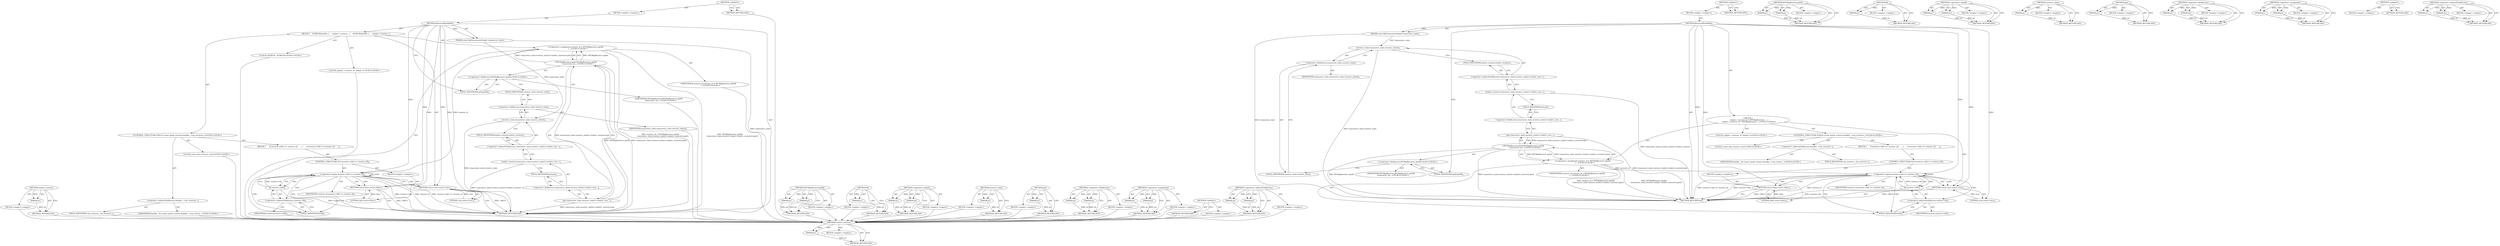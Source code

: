 digraph "&lt;operator&gt;.indirectFieldAccess" {
vulnerable_88 [label=<(METHOD,webrtc_receiver)>];
vulnerable_89 [label=<(PARAM,p1)>];
vulnerable_90 [label=<(BLOCK,&lt;empty&gt;,&lt;empty&gt;)>];
vulnerable_91 [label=<(METHOD_RETURN,ANY)>];
vulnerable_6 [label=<(METHOD,&lt;global&gt;)<SUB>1</SUB>>];
vulnerable_7 [label=<(BLOCK,&lt;empty&gt;,&lt;empty&gt;)<SUB>1</SUB>>];
vulnerable_8 [label=<(METHOD,ReceiverWasAdded)<SUB>1</SUB>>];
vulnerable_9 [label=<(PARAM,const RtpTransceiverState&amp; transceiver_state)<SUB>1</SUB>>];
vulnerable_10 [label="<(BLOCK,{
     uintptr_t receiver_id = RTCRtpReceiver::...,{
     uintptr_t receiver_id = RTCRtpReceiver::...)<SUB>1</SUB>>"];
vulnerable_11 [label="<(LOCAL,uintptr_t receiver_id: uintptr_t)<SUB>2</SUB>>"];
vulnerable_12 [label="<(&lt;operator&gt;.assignment,receiver_id = RTCRtpReceiver::getId(
         t...)<SUB>2</SUB>>"];
vulnerable_13 [label="<(IDENTIFIER,receiver_id,receiver_id = RTCRtpReceiver::getId(
         t...)<SUB>2</SUB>>"];
vulnerable_14 [label="<(RTCRtpReceiver.getId,RTCRtpReceiver::getId(
         transceiver_sta...)<SUB>2</SUB>>"];
vulnerable_15 [label="<(&lt;operator&gt;.fieldAccess,RTCRtpReceiver::getId)<SUB>2</SUB>>"];
vulnerable_16 [label="<(IDENTIFIER,RTCRtpReceiver,RTCRtpReceiver::getId(
         transceiver_sta...)<SUB>2</SUB>>"];
vulnerable_17 [label=<(FIELD_IDENTIFIER,getId,getId)<SUB>2</SUB>>];
vulnerable_18 [label=<(get,transceiver_state.receiver_state()-&gt;webrtc_rece...)<SUB>3</SUB>>];
vulnerable_19 [label=<(&lt;operator&gt;.fieldAccess,transceiver_state.receiver_state()-&gt;webrtc_rece...)<SUB>3</SUB>>];
vulnerable_20 [label=<(webrtc_receiver,transceiver_state.receiver_state()-&gt;webrtc_rece...)<SUB>3</SUB>>];
vulnerable_21 [label=<(&lt;operator&gt;.indirectFieldAccess,transceiver_state.receiver_state()-&gt;webrtc_rece...)<SUB>3</SUB>>];
vulnerable_22 [label=<(receiver_state,transceiver_state.receiver_state())<SUB>3</SUB>>];
vulnerable_23 [label=<(&lt;operator&gt;.fieldAccess,transceiver_state.receiver_state)<SUB>3</SUB>>];
vulnerable_24 [label=<(IDENTIFIER,transceiver_state,transceiver_state.receiver_state())<SUB>3</SUB>>];
vulnerable_25 [label=<(FIELD_IDENTIFIER,receiver_state,receiver_state)<SUB>3</SUB>>];
vulnerable_26 [label=<(FIELD_IDENTIFIER,webrtc_receiver,webrtc_receiver)<SUB>3</SUB>>];
vulnerable_27 [label=<(FIELD_IDENTIFIER,get,get)<SUB>3</SUB>>];
vulnerable_28 [label="<(CONTROL_STRUCTURE,FOR,for (const auto&amp; receiver:handler_-&gt;rtp_receivers_))<SUB>4</SUB>>"];
vulnerable_29 [label=<(&lt;operator&gt;.indirectFieldAccess,handler_-&gt;rtp_receivers_)<SUB>4</SUB>>];
vulnerable_30 [label="<(IDENTIFIER,handler_,for (const auto&amp; receiver:handler_-&gt;rtp_receive...)<SUB>4</SUB>>"];
vulnerable_31 [label=<(FIELD_IDENTIFIER,rtp_receivers_,rtp_receivers_)<SUB>4</SUB>>];
vulnerable_32 [label="<(LOCAL,const auto receiver: auto)<SUB>4</SUB>>"];
vulnerable_33 [label=<(BLOCK,{
      if (receiver-&gt;Id() == receiver_id)
    ...,{
      if (receiver-&gt;Id() == receiver_id)
    ...)<SUB>4</SUB>>];
vulnerable_34 [label=<(CONTROL_STRUCTURE,IF,if (receiver-&gt;Id() == receiver_id))<SUB>5</SUB>>];
vulnerable_35 [label=<(&lt;operator&gt;.equals,receiver-&gt;Id() == receiver_id)<SUB>5</SUB>>];
vulnerable_36 [label=<(Id,receiver-&gt;Id())<SUB>5</SUB>>];
vulnerable_37 [label=<(&lt;operator&gt;.indirectFieldAccess,receiver-&gt;Id)<SUB>5</SUB>>];
vulnerable_38 [label=<(IDENTIFIER,receiver,receiver-&gt;Id())<SUB>5</SUB>>];
vulnerable_39 [label=<(FIELD_IDENTIFIER,Id,Id)<SUB>5</SUB>>];
vulnerable_40 [label=<(IDENTIFIER,receiver_id,receiver-&gt;Id() == receiver_id)<SUB>5</SUB>>];
vulnerable_41 [label=<(BLOCK,&lt;empty&gt;,&lt;empty&gt;)<SUB>6</SUB>>];
vulnerable_42 [label=<(RETURN,return false;,return false;)<SUB>6</SUB>>];
vulnerable_43 [label=<(LITERAL,false,return false;)<SUB>6</SUB>>];
vulnerable_44 [label=<(RETURN,return true;,return true;)<SUB>8</SUB>>];
vulnerable_45 [label=<(LITERAL,true,return true;)<SUB>8</SUB>>];
vulnerable_46 [label=<(METHOD_RETURN,bool)<SUB>1</SUB>>];
vulnerable_48 [label=<(METHOD_RETURN,ANY)<SUB>1</SUB>>];
vulnerable_74 [label=<(METHOD,RTCRtpReceiver.getId)>];
vulnerable_75 [label=<(PARAM,p1)>];
vulnerable_76 [label=<(PARAM,p2)>];
vulnerable_77 [label=<(BLOCK,&lt;empty&gt;,&lt;empty&gt;)>];
vulnerable_78 [label=<(METHOD_RETURN,ANY)>];
vulnerable_106 [label=<(METHOD,Id)>];
vulnerable_107 [label=<(PARAM,p1)>];
vulnerable_108 [label=<(BLOCK,&lt;empty&gt;,&lt;empty&gt;)>];
vulnerable_109 [label=<(METHOD_RETURN,ANY)>];
vulnerable_101 [label=<(METHOD,&lt;operator&gt;.equals)>];
vulnerable_102 [label=<(PARAM,p1)>];
vulnerable_103 [label=<(PARAM,p2)>];
vulnerable_104 [label=<(BLOCK,&lt;empty&gt;,&lt;empty&gt;)>];
vulnerable_105 [label=<(METHOD_RETURN,ANY)>];
vulnerable_97 [label=<(METHOD,receiver_state)>];
vulnerable_98 [label=<(PARAM,p1)>];
vulnerable_99 [label=<(BLOCK,&lt;empty&gt;,&lt;empty&gt;)>];
vulnerable_100 [label=<(METHOD_RETURN,ANY)>];
vulnerable_84 [label=<(METHOD,get)>];
vulnerable_85 [label=<(PARAM,p1)>];
vulnerable_86 [label=<(BLOCK,&lt;empty&gt;,&lt;empty&gt;)>];
vulnerable_87 [label=<(METHOD_RETURN,ANY)>];
vulnerable_79 [label=<(METHOD,&lt;operator&gt;.fieldAccess)>];
vulnerable_80 [label=<(PARAM,p1)>];
vulnerable_81 [label=<(PARAM,p2)>];
vulnerable_82 [label=<(BLOCK,&lt;empty&gt;,&lt;empty&gt;)>];
vulnerable_83 [label=<(METHOD_RETURN,ANY)>];
vulnerable_69 [label=<(METHOD,&lt;operator&gt;.assignment)>];
vulnerable_70 [label=<(PARAM,p1)>];
vulnerable_71 [label=<(PARAM,p2)>];
vulnerable_72 [label=<(BLOCK,&lt;empty&gt;,&lt;empty&gt;)>];
vulnerable_73 [label=<(METHOD_RETURN,ANY)>];
vulnerable_63 [label=<(METHOD,&lt;global&gt;)<SUB>1</SUB>>];
vulnerable_64 [label=<(BLOCK,&lt;empty&gt;,&lt;empty&gt;)>];
vulnerable_65 [label=<(METHOD_RETURN,ANY)>];
vulnerable_92 [label=<(METHOD,&lt;operator&gt;.indirectFieldAccess)>];
vulnerable_93 [label=<(PARAM,p1)>];
vulnerable_94 [label=<(PARAM,p2)>];
vulnerable_95 [label=<(BLOCK,&lt;empty&gt;,&lt;empty&gt;)>];
vulnerable_96 [label=<(METHOD_RETURN,ANY)>];
fixed_91 [label=<(METHOD,webrtc_receiver)>];
fixed_92 [label=<(PARAM,p1)>];
fixed_93 [label=<(BLOCK,&lt;empty&gt;,&lt;empty&gt;)>];
fixed_94 [label=<(METHOD_RETURN,ANY)>];
fixed_6 [label=<(METHOD,&lt;global&gt;)<SUB>1</SUB>>];
fixed_7 [label=<(BLOCK,&lt;empty&gt;,&lt;empty&gt;)<SUB>1</SUB>>];
fixed_8 [label=<(METHOD,ReceiverWasAdded)<SUB>1</SUB>>];
fixed_9 [label=<(PARAM,const RtpTransceiverState&amp; transceiver_state)<SUB>1</SUB>>];
fixed_10 [label=<(BLOCK,{
    DCHECK(handler_);
     uintptr_t receiver...,{
    DCHECK(handler_);
     uintptr_t receiver...)<SUB>1</SUB>>];
fixed_11 [label="<(LOCAL,DCHECK : DCHECK)<SUB>2</SUB>>"];
fixed_12 [label="<(LOCAL,uintptr_t receiver_id: uintptr_t)<SUB>3</SUB>>"];
fixed_13 [label="<(&lt;operator&gt;.assignment,receiver_id = RTCRtpReceiver::getId(
         t...)<SUB>3</SUB>>"];
fixed_14 [label="<(IDENTIFIER,receiver_id,receiver_id = RTCRtpReceiver::getId(
         t...)<SUB>3</SUB>>"];
fixed_15 [label="<(RTCRtpReceiver.getId,RTCRtpReceiver::getId(
         transceiver_sta...)<SUB>3</SUB>>"];
fixed_16 [label="<(&lt;operator&gt;.fieldAccess,RTCRtpReceiver::getId)<SUB>3</SUB>>"];
fixed_17 [label="<(IDENTIFIER,RTCRtpReceiver,RTCRtpReceiver::getId(
         transceiver_sta...)<SUB>3</SUB>>"];
fixed_18 [label=<(FIELD_IDENTIFIER,getId,getId)<SUB>3</SUB>>];
fixed_19 [label=<(get,transceiver_state.receiver_state()-&gt;webrtc_rece...)<SUB>4</SUB>>];
fixed_20 [label=<(&lt;operator&gt;.fieldAccess,transceiver_state.receiver_state()-&gt;webrtc_rece...)<SUB>4</SUB>>];
fixed_21 [label=<(webrtc_receiver,transceiver_state.receiver_state()-&gt;webrtc_rece...)<SUB>4</SUB>>];
fixed_22 [label=<(&lt;operator&gt;.indirectFieldAccess,transceiver_state.receiver_state()-&gt;webrtc_rece...)<SUB>4</SUB>>];
fixed_23 [label=<(receiver_state,transceiver_state.receiver_state())<SUB>4</SUB>>];
fixed_24 [label=<(&lt;operator&gt;.fieldAccess,transceiver_state.receiver_state)<SUB>4</SUB>>];
fixed_25 [label=<(IDENTIFIER,transceiver_state,transceiver_state.receiver_state())<SUB>4</SUB>>];
fixed_26 [label=<(FIELD_IDENTIFIER,receiver_state,receiver_state)<SUB>4</SUB>>];
fixed_27 [label=<(FIELD_IDENTIFIER,webrtc_receiver,webrtc_receiver)<SUB>4</SUB>>];
fixed_28 [label=<(FIELD_IDENTIFIER,get,get)<SUB>4</SUB>>];
fixed_29 [label="<(CONTROL_STRUCTURE,FOR,for (const auto&amp; receiver:handler_-&gt;rtp_receivers_))<SUB>5</SUB>>"];
fixed_30 [label=<(&lt;operator&gt;.indirectFieldAccess,handler_-&gt;rtp_receivers_)<SUB>5</SUB>>];
fixed_31 [label="<(IDENTIFIER,handler_,for (const auto&amp; receiver:handler_-&gt;rtp_receive...)<SUB>5</SUB>>"];
fixed_32 [label=<(FIELD_IDENTIFIER,rtp_receivers_,rtp_receivers_)<SUB>5</SUB>>];
fixed_33 [label="<(LOCAL,const auto receiver: auto)<SUB>5</SUB>>"];
fixed_34 [label=<(BLOCK,{
      if (receiver-&gt;Id() == receiver_id)
    ...,{
      if (receiver-&gt;Id() == receiver_id)
    ...)<SUB>5</SUB>>];
fixed_35 [label=<(CONTROL_STRUCTURE,IF,if (receiver-&gt;Id() == receiver_id))<SUB>6</SUB>>];
fixed_36 [label=<(&lt;operator&gt;.equals,receiver-&gt;Id() == receiver_id)<SUB>6</SUB>>];
fixed_37 [label=<(Id,receiver-&gt;Id())<SUB>6</SUB>>];
fixed_38 [label=<(&lt;operator&gt;.indirectFieldAccess,receiver-&gt;Id)<SUB>6</SUB>>];
fixed_39 [label=<(IDENTIFIER,receiver,receiver-&gt;Id())<SUB>6</SUB>>];
fixed_40 [label=<(FIELD_IDENTIFIER,Id,Id)<SUB>6</SUB>>];
fixed_41 [label=<(IDENTIFIER,receiver_id,receiver-&gt;Id() == receiver_id)<SUB>6</SUB>>];
fixed_42 [label=<(BLOCK,&lt;empty&gt;,&lt;empty&gt;)<SUB>7</SUB>>];
fixed_43 [label=<(RETURN,return false;,return false;)<SUB>7</SUB>>];
fixed_44 [label=<(LITERAL,false,return false;)<SUB>7</SUB>>];
fixed_45 [label=<(RETURN,return true;,return true;)<SUB>9</SUB>>];
fixed_46 [label=<(LITERAL,true,return true;)<SUB>9</SUB>>];
fixed_47 [label=<(METHOD_RETURN,bool)<SUB>1</SUB>>];
fixed_49 [label=<(METHOD_RETURN,ANY)<SUB>1</SUB>>];
fixed_77 [label=<(METHOD,RTCRtpReceiver.getId)>];
fixed_78 [label=<(PARAM,p1)>];
fixed_79 [label=<(PARAM,p2)>];
fixed_80 [label=<(BLOCK,&lt;empty&gt;,&lt;empty&gt;)>];
fixed_81 [label=<(METHOD_RETURN,ANY)>];
fixed_109 [label=<(METHOD,Id)>];
fixed_110 [label=<(PARAM,p1)>];
fixed_111 [label=<(BLOCK,&lt;empty&gt;,&lt;empty&gt;)>];
fixed_112 [label=<(METHOD_RETURN,ANY)>];
fixed_104 [label=<(METHOD,&lt;operator&gt;.equals)>];
fixed_105 [label=<(PARAM,p1)>];
fixed_106 [label=<(PARAM,p2)>];
fixed_107 [label=<(BLOCK,&lt;empty&gt;,&lt;empty&gt;)>];
fixed_108 [label=<(METHOD_RETURN,ANY)>];
fixed_100 [label=<(METHOD,receiver_state)>];
fixed_101 [label=<(PARAM,p1)>];
fixed_102 [label=<(BLOCK,&lt;empty&gt;,&lt;empty&gt;)>];
fixed_103 [label=<(METHOD_RETURN,ANY)>];
fixed_87 [label=<(METHOD,get)>];
fixed_88 [label=<(PARAM,p1)>];
fixed_89 [label=<(BLOCK,&lt;empty&gt;,&lt;empty&gt;)>];
fixed_90 [label=<(METHOD_RETURN,ANY)>];
fixed_82 [label=<(METHOD,&lt;operator&gt;.fieldAccess)>];
fixed_83 [label=<(PARAM,p1)>];
fixed_84 [label=<(PARAM,p2)>];
fixed_85 [label=<(BLOCK,&lt;empty&gt;,&lt;empty&gt;)>];
fixed_86 [label=<(METHOD_RETURN,ANY)>];
fixed_72 [label=<(METHOD,&lt;operator&gt;.assignment)>];
fixed_73 [label=<(PARAM,p1)>];
fixed_74 [label=<(PARAM,p2)>];
fixed_75 [label=<(BLOCK,&lt;empty&gt;,&lt;empty&gt;)>];
fixed_76 [label=<(METHOD_RETURN,ANY)>];
fixed_66 [label=<(METHOD,&lt;global&gt;)<SUB>1</SUB>>];
fixed_67 [label=<(BLOCK,&lt;empty&gt;,&lt;empty&gt;)>];
fixed_68 [label=<(METHOD_RETURN,ANY)>];
fixed_95 [label=<(METHOD,&lt;operator&gt;.indirectFieldAccess)>];
fixed_96 [label=<(PARAM,p1)>];
fixed_97 [label=<(PARAM,p2)>];
fixed_98 [label=<(BLOCK,&lt;empty&gt;,&lt;empty&gt;)>];
fixed_99 [label=<(METHOD_RETURN,ANY)>];
vulnerable_88 -> vulnerable_89  [key=0, label="AST: "];
vulnerable_88 -> vulnerable_89  [key=1, label="DDG: "];
vulnerable_88 -> vulnerable_90  [key=0, label="AST: "];
vulnerable_88 -> vulnerable_91  [key=0, label="AST: "];
vulnerable_88 -> vulnerable_91  [key=1, label="CFG: "];
vulnerable_89 -> vulnerable_91  [key=0, label="DDG: p1"];
vulnerable_6 -> vulnerable_7  [key=0, label="AST: "];
vulnerable_6 -> vulnerable_48  [key=0, label="AST: "];
vulnerable_6 -> vulnerable_48  [key=1, label="CFG: "];
vulnerable_7 -> vulnerable_8  [key=0, label="AST: "];
vulnerable_8 -> vulnerable_9  [key=0, label="AST: "];
vulnerable_8 -> vulnerable_9  [key=1, label="DDG: "];
vulnerable_8 -> vulnerable_10  [key=0, label="AST: "];
vulnerable_8 -> vulnerable_46  [key=0, label="AST: "];
vulnerable_8 -> vulnerable_17  [key=0, label="CFG: "];
vulnerable_8 -> vulnerable_44  [key=0, label="DDG: "];
vulnerable_8 -> vulnerable_45  [key=0, label="DDG: "];
vulnerable_8 -> vulnerable_35  [key=0, label="DDG: "];
vulnerable_8 -> vulnerable_42  [key=0, label="DDG: "];
vulnerable_8 -> vulnerable_43  [key=0, label="DDG: "];
vulnerable_9 -> vulnerable_46  [key=0, label="DDG: transceiver_state"];
vulnerable_9 -> vulnerable_22  [key=0, label="DDG: transceiver_state"];
vulnerable_10 -> vulnerable_11  [key=0, label="AST: "];
vulnerable_10 -> vulnerable_12  [key=0, label="AST: "];
vulnerable_10 -> vulnerable_28  [key=0, label="AST: "];
vulnerable_10 -> vulnerable_44  [key=0, label="AST: "];
vulnerable_12 -> vulnerable_13  [key=0, label="AST: "];
vulnerable_12 -> vulnerable_14  [key=0, label="AST: "];
vulnerable_12 -> vulnerable_39  [key=0, label="CFG: "];
vulnerable_12 -> vulnerable_46  [key=0, label="DDG: RTCRtpReceiver::getId(
         transceiver_state.receiver_state()-&gt;webrtc_receiver().get())"];
vulnerable_12 -> vulnerable_46  [key=1, label="DDG: receiver_id = RTCRtpReceiver::getId(
         transceiver_state.receiver_state()-&gt;webrtc_receiver().get())"];
vulnerable_12 -> vulnerable_35  [key=0, label="DDG: receiver_id"];
vulnerable_14 -> vulnerable_15  [key=0, label="AST: "];
vulnerable_14 -> vulnerable_18  [key=0, label="AST: "];
vulnerable_14 -> vulnerable_12  [key=0, label="CFG: "];
vulnerable_14 -> vulnerable_12  [key=1, label="DDG: RTCRtpReceiver::getId"];
vulnerable_14 -> vulnerable_12  [key=2, label="DDG: transceiver_state.receiver_state()-&gt;webrtc_receiver().get()"];
vulnerable_14 -> vulnerable_46  [key=0, label="DDG: RTCRtpReceiver::getId"];
vulnerable_14 -> vulnerable_46  [key=1, label="DDG: transceiver_state.receiver_state()-&gt;webrtc_receiver().get()"];
vulnerable_15 -> vulnerable_16  [key=0, label="AST: "];
vulnerable_15 -> vulnerable_17  [key=0, label="AST: "];
vulnerable_15 -> vulnerable_25  [key=0, label="CFG: "];
vulnerable_17 -> vulnerable_15  [key=0, label="CFG: "];
vulnerable_18 -> vulnerable_19  [key=0, label="AST: "];
vulnerable_18 -> vulnerable_14  [key=0, label="CFG: "];
vulnerable_18 -> vulnerable_14  [key=1, label="DDG: transceiver_state.receiver_state()-&gt;webrtc_receiver().get"];
vulnerable_18 -> vulnerable_46  [key=0, label="DDG: transceiver_state.receiver_state()-&gt;webrtc_receiver().get"];
vulnerable_19 -> vulnerable_20  [key=0, label="AST: "];
vulnerable_19 -> vulnerable_27  [key=0, label="AST: "];
vulnerable_19 -> vulnerable_18  [key=0, label="CFG: "];
vulnerable_20 -> vulnerable_21  [key=0, label="AST: "];
vulnerable_20 -> vulnerable_27  [key=0, label="CFG: "];
vulnerable_20 -> vulnerable_46  [key=0, label="DDG: transceiver_state.receiver_state()-&gt;webrtc_receiver"];
vulnerable_21 -> vulnerable_22  [key=0, label="AST: "];
vulnerable_21 -> vulnerable_26  [key=0, label="AST: "];
vulnerable_21 -> vulnerable_20  [key=0, label="CFG: "];
vulnerable_22 -> vulnerable_23  [key=0, label="AST: "];
vulnerable_22 -> vulnerable_26  [key=0, label="CFG: "];
vulnerable_22 -> vulnerable_46  [key=0, label="DDG: transceiver_state.receiver_state"];
vulnerable_23 -> vulnerable_24  [key=0, label="AST: "];
vulnerable_23 -> vulnerable_25  [key=0, label="AST: "];
vulnerable_23 -> vulnerable_22  [key=0, label="CFG: "];
vulnerable_25 -> vulnerable_23  [key=0, label="CFG: "];
vulnerable_26 -> vulnerable_21  [key=0, label="CFG: "];
vulnerable_27 -> vulnerable_19  [key=0, label="CFG: "];
vulnerable_28 -> vulnerable_29  [key=0, label="AST: "];
vulnerable_28 -> vulnerable_32  [key=0, label="AST: "];
vulnerable_28 -> vulnerable_33  [key=0, label="AST: "];
vulnerable_29 -> vulnerable_30  [key=0, label="AST: "];
vulnerable_29 -> vulnerable_31  [key=0, label="AST: "];
vulnerable_33 -> vulnerable_34  [key=0, label="AST: "];
vulnerable_34 -> vulnerable_35  [key=0, label="AST: "];
vulnerable_34 -> vulnerable_41  [key=0, label="AST: "];
vulnerable_35 -> vulnerable_36  [key=0, label="AST: "];
vulnerable_35 -> vulnerable_36  [key=1, label="CDG: "];
vulnerable_35 -> vulnerable_40  [key=0, label="AST: "];
vulnerable_35 -> vulnerable_39  [key=0, label="CFG: "];
vulnerable_35 -> vulnerable_39  [key=1, label="CDG: "];
vulnerable_35 -> vulnerable_42  [key=0, label="CFG: "];
vulnerable_35 -> vulnerable_42  [key=1, label="CDG: "];
vulnerable_35 -> vulnerable_44  [key=0, label="CFG: "];
vulnerable_35 -> vulnerable_44  [key=1, label="CDG: "];
vulnerable_35 -> vulnerable_46  [key=0, label="DDG: receiver-&gt;Id()"];
vulnerable_35 -> vulnerable_46  [key=1, label="DDG: receiver_id"];
vulnerable_35 -> vulnerable_46  [key=2, label="DDG: receiver-&gt;Id() == receiver_id"];
vulnerable_35 -> vulnerable_35  [key=0, label="CDG: "];
vulnerable_35 -> vulnerable_37  [key=0, label="CDG: "];
vulnerable_36 -> vulnerable_37  [key=0, label="AST: "];
vulnerable_36 -> vulnerable_35  [key=0, label="CFG: "];
vulnerable_36 -> vulnerable_35  [key=1, label="DDG: receiver-&gt;Id"];
vulnerable_36 -> vulnerable_46  [key=0, label="DDG: receiver-&gt;Id"];
vulnerable_37 -> vulnerable_38  [key=0, label="AST: "];
vulnerable_37 -> vulnerable_39  [key=0, label="AST: "];
vulnerable_37 -> vulnerable_36  [key=0, label="CFG: "];
vulnerable_39 -> vulnerable_37  [key=0, label="CFG: "];
vulnerable_41 -> vulnerable_42  [key=0, label="AST: "];
vulnerable_42 -> vulnerable_43  [key=0, label="AST: "];
vulnerable_42 -> vulnerable_46  [key=0, label="CFG: "];
vulnerable_42 -> vulnerable_46  [key=1, label="DDG: &lt;RET&gt;"];
vulnerable_43 -> vulnerable_42  [key=0, label="DDG: false"];
vulnerable_44 -> vulnerable_45  [key=0, label="AST: "];
vulnerable_44 -> vulnerable_46  [key=0, label="CFG: "];
vulnerable_44 -> vulnerable_46  [key=1, label="DDG: &lt;RET&gt;"];
vulnerable_45 -> vulnerable_44  [key=0, label="DDG: true"];
vulnerable_74 -> vulnerable_75  [key=0, label="AST: "];
vulnerable_74 -> vulnerable_75  [key=1, label="DDG: "];
vulnerable_74 -> vulnerable_77  [key=0, label="AST: "];
vulnerable_74 -> vulnerable_76  [key=0, label="AST: "];
vulnerable_74 -> vulnerable_76  [key=1, label="DDG: "];
vulnerable_74 -> vulnerable_78  [key=0, label="AST: "];
vulnerable_74 -> vulnerable_78  [key=1, label="CFG: "];
vulnerable_75 -> vulnerable_78  [key=0, label="DDG: p1"];
vulnerable_76 -> vulnerable_78  [key=0, label="DDG: p2"];
vulnerable_106 -> vulnerable_107  [key=0, label="AST: "];
vulnerable_106 -> vulnerable_107  [key=1, label="DDG: "];
vulnerable_106 -> vulnerable_108  [key=0, label="AST: "];
vulnerable_106 -> vulnerable_109  [key=0, label="AST: "];
vulnerable_106 -> vulnerable_109  [key=1, label="CFG: "];
vulnerable_107 -> vulnerable_109  [key=0, label="DDG: p1"];
vulnerable_101 -> vulnerable_102  [key=0, label="AST: "];
vulnerable_101 -> vulnerable_102  [key=1, label="DDG: "];
vulnerable_101 -> vulnerable_104  [key=0, label="AST: "];
vulnerable_101 -> vulnerable_103  [key=0, label="AST: "];
vulnerable_101 -> vulnerable_103  [key=1, label="DDG: "];
vulnerable_101 -> vulnerable_105  [key=0, label="AST: "];
vulnerable_101 -> vulnerable_105  [key=1, label="CFG: "];
vulnerable_102 -> vulnerable_105  [key=0, label="DDG: p1"];
vulnerable_103 -> vulnerable_105  [key=0, label="DDG: p2"];
vulnerable_97 -> vulnerable_98  [key=0, label="AST: "];
vulnerable_97 -> vulnerable_98  [key=1, label="DDG: "];
vulnerable_97 -> vulnerable_99  [key=0, label="AST: "];
vulnerable_97 -> vulnerable_100  [key=0, label="AST: "];
vulnerable_97 -> vulnerable_100  [key=1, label="CFG: "];
vulnerable_98 -> vulnerable_100  [key=0, label="DDG: p1"];
vulnerable_84 -> vulnerable_85  [key=0, label="AST: "];
vulnerable_84 -> vulnerable_85  [key=1, label="DDG: "];
vulnerable_84 -> vulnerable_86  [key=0, label="AST: "];
vulnerable_84 -> vulnerable_87  [key=0, label="AST: "];
vulnerable_84 -> vulnerable_87  [key=1, label="CFG: "];
vulnerable_85 -> vulnerable_87  [key=0, label="DDG: p1"];
vulnerable_79 -> vulnerable_80  [key=0, label="AST: "];
vulnerable_79 -> vulnerable_80  [key=1, label="DDG: "];
vulnerable_79 -> vulnerable_82  [key=0, label="AST: "];
vulnerable_79 -> vulnerable_81  [key=0, label="AST: "];
vulnerable_79 -> vulnerable_81  [key=1, label="DDG: "];
vulnerable_79 -> vulnerable_83  [key=0, label="AST: "];
vulnerable_79 -> vulnerable_83  [key=1, label="CFG: "];
vulnerable_80 -> vulnerable_83  [key=0, label="DDG: p1"];
vulnerable_81 -> vulnerable_83  [key=0, label="DDG: p2"];
vulnerable_69 -> vulnerable_70  [key=0, label="AST: "];
vulnerable_69 -> vulnerable_70  [key=1, label="DDG: "];
vulnerable_69 -> vulnerable_72  [key=0, label="AST: "];
vulnerable_69 -> vulnerable_71  [key=0, label="AST: "];
vulnerable_69 -> vulnerable_71  [key=1, label="DDG: "];
vulnerable_69 -> vulnerable_73  [key=0, label="AST: "];
vulnerable_69 -> vulnerable_73  [key=1, label="CFG: "];
vulnerable_70 -> vulnerable_73  [key=0, label="DDG: p1"];
vulnerable_71 -> vulnerable_73  [key=0, label="DDG: p2"];
vulnerable_63 -> vulnerable_64  [key=0, label="AST: "];
vulnerable_63 -> vulnerable_65  [key=0, label="AST: "];
vulnerable_63 -> vulnerable_65  [key=1, label="CFG: "];
vulnerable_92 -> vulnerable_93  [key=0, label="AST: "];
vulnerable_92 -> vulnerable_93  [key=1, label="DDG: "];
vulnerable_92 -> vulnerable_95  [key=0, label="AST: "];
vulnerable_92 -> vulnerable_94  [key=0, label="AST: "];
vulnerable_92 -> vulnerable_94  [key=1, label="DDG: "];
vulnerable_92 -> vulnerable_96  [key=0, label="AST: "];
vulnerable_92 -> vulnerable_96  [key=1, label="CFG: "];
vulnerable_93 -> vulnerable_96  [key=0, label="DDG: p1"];
vulnerable_94 -> vulnerable_96  [key=0, label="DDG: p2"];
fixed_91 -> fixed_92  [key=0, label="AST: "];
fixed_91 -> fixed_92  [key=1, label="DDG: "];
fixed_91 -> fixed_93  [key=0, label="AST: "];
fixed_91 -> fixed_94  [key=0, label="AST: "];
fixed_91 -> fixed_94  [key=1, label="CFG: "];
fixed_92 -> fixed_94  [key=0, label="DDG: p1"];
fixed_93 -> vulnerable_88  [key=0];
fixed_94 -> vulnerable_88  [key=0];
fixed_6 -> fixed_7  [key=0, label="AST: "];
fixed_6 -> fixed_49  [key=0, label="AST: "];
fixed_6 -> fixed_49  [key=1, label="CFG: "];
fixed_7 -> fixed_8  [key=0, label="AST: "];
fixed_8 -> fixed_9  [key=0, label="AST: "];
fixed_8 -> fixed_9  [key=1, label="DDG: "];
fixed_8 -> fixed_10  [key=0, label="AST: "];
fixed_8 -> fixed_47  [key=0, label="AST: "];
fixed_8 -> fixed_18  [key=0, label="CFG: "];
fixed_8 -> fixed_45  [key=0, label="DDG: "];
fixed_8 -> fixed_46  [key=0, label="DDG: "];
fixed_8 -> fixed_36  [key=0, label="DDG: "];
fixed_8 -> fixed_43  [key=0, label="DDG: "];
fixed_8 -> fixed_44  [key=0, label="DDG: "];
fixed_9 -> fixed_47  [key=0, label="DDG: transceiver_state"];
fixed_9 -> fixed_23  [key=0, label="DDG: transceiver_state"];
fixed_10 -> fixed_11  [key=0, label="AST: "];
fixed_10 -> fixed_12  [key=0, label="AST: "];
fixed_10 -> fixed_13  [key=0, label="AST: "];
fixed_10 -> fixed_29  [key=0, label="AST: "];
fixed_10 -> fixed_45  [key=0, label="AST: "];
fixed_11 -> vulnerable_88  [key=0];
fixed_12 -> vulnerable_88  [key=0];
fixed_13 -> fixed_14  [key=0, label="AST: "];
fixed_13 -> fixed_15  [key=0, label="AST: "];
fixed_13 -> fixed_40  [key=0, label="CFG: "];
fixed_13 -> fixed_47  [key=0, label="DDG: RTCRtpReceiver::getId(
         transceiver_state.receiver_state()-&gt;webrtc_receiver().get())"];
fixed_13 -> fixed_47  [key=1, label="DDG: receiver_id = RTCRtpReceiver::getId(
         transceiver_state.receiver_state()-&gt;webrtc_receiver().get())"];
fixed_13 -> fixed_36  [key=0, label="DDG: receiver_id"];
fixed_14 -> vulnerable_88  [key=0];
fixed_15 -> fixed_16  [key=0, label="AST: "];
fixed_15 -> fixed_19  [key=0, label="AST: "];
fixed_15 -> fixed_13  [key=0, label="CFG: "];
fixed_15 -> fixed_13  [key=1, label="DDG: RTCRtpReceiver::getId"];
fixed_15 -> fixed_13  [key=2, label="DDG: transceiver_state.receiver_state()-&gt;webrtc_receiver().get()"];
fixed_15 -> fixed_47  [key=0, label="DDG: RTCRtpReceiver::getId"];
fixed_15 -> fixed_47  [key=1, label="DDG: transceiver_state.receiver_state()-&gt;webrtc_receiver().get()"];
fixed_16 -> fixed_17  [key=0, label="AST: "];
fixed_16 -> fixed_18  [key=0, label="AST: "];
fixed_16 -> fixed_26  [key=0, label="CFG: "];
fixed_17 -> vulnerable_88  [key=0];
fixed_18 -> fixed_16  [key=0, label="CFG: "];
fixed_19 -> fixed_20  [key=0, label="AST: "];
fixed_19 -> fixed_15  [key=0, label="CFG: "];
fixed_19 -> fixed_15  [key=1, label="DDG: transceiver_state.receiver_state()-&gt;webrtc_receiver().get"];
fixed_19 -> fixed_47  [key=0, label="DDG: transceiver_state.receiver_state()-&gt;webrtc_receiver().get"];
fixed_20 -> fixed_21  [key=0, label="AST: "];
fixed_20 -> fixed_28  [key=0, label="AST: "];
fixed_20 -> fixed_19  [key=0, label="CFG: "];
fixed_21 -> fixed_22  [key=0, label="AST: "];
fixed_21 -> fixed_28  [key=0, label="CFG: "];
fixed_21 -> fixed_47  [key=0, label="DDG: transceiver_state.receiver_state()-&gt;webrtc_receiver"];
fixed_22 -> fixed_23  [key=0, label="AST: "];
fixed_22 -> fixed_27  [key=0, label="AST: "];
fixed_22 -> fixed_21  [key=0, label="CFG: "];
fixed_23 -> fixed_24  [key=0, label="AST: "];
fixed_23 -> fixed_27  [key=0, label="CFG: "];
fixed_23 -> fixed_47  [key=0, label="DDG: transceiver_state.receiver_state"];
fixed_24 -> fixed_25  [key=0, label="AST: "];
fixed_24 -> fixed_26  [key=0, label="AST: "];
fixed_24 -> fixed_23  [key=0, label="CFG: "];
fixed_25 -> vulnerable_88  [key=0];
fixed_26 -> fixed_24  [key=0, label="CFG: "];
fixed_27 -> fixed_22  [key=0, label="CFG: "];
fixed_28 -> fixed_20  [key=0, label="CFG: "];
fixed_29 -> fixed_30  [key=0, label="AST: "];
fixed_29 -> fixed_33  [key=0, label="AST: "];
fixed_29 -> fixed_34  [key=0, label="AST: "];
fixed_30 -> fixed_31  [key=0, label="AST: "];
fixed_30 -> fixed_32  [key=0, label="AST: "];
fixed_31 -> vulnerable_88  [key=0];
fixed_32 -> vulnerable_88  [key=0];
fixed_33 -> vulnerable_88  [key=0];
fixed_34 -> fixed_35  [key=0, label="AST: "];
fixed_35 -> fixed_36  [key=0, label="AST: "];
fixed_35 -> fixed_42  [key=0, label="AST: "];
fixed_36 -> fixed_37  [key=0, label="AST: "];
fixed_36 -> fixed_37  [key=1, label="CDG: "];
fixed_36 -> fixed_41  [key=0, label="AST: "];
fixed_36 -> fixed_40  [key=0, label="CFG: "];
fixed_36 -> fixed_40  [key=1, label="CDG: "];
fixed_36 -> fixed_43  [key=0, label="CFG: "];
fixed_36 -> fixed_43  [key=1, label="CDG: "];
fixed_36 -> fixed_45  [key=0, label="CFG: "];
fixed_36 -> fixed_45  [key=1, label="CDG: "];
fixed_36 -> fixed_47  [key=0, label="DDG: receiver-&gt;Id()"];
fixed_36 -> fixed_47  [key=1, label="DDG: receiver_id"];
fixed_36 -> fixed_47  [key=2, label="DDG: receiver-&gt;Id() == receiver_id"];
fixed_36 -> fixed_38  [key=0, label="CDG: "];
fixed_36 -> fixed_36  [key=0, label="CDG: "];
fixed_37 -> fixed_38  [key=0, label="AST: "];
fixed_37 -> fixed_36  [key=0, label="CFG: "];
fixed_37 -> fixed_36  [key=1, label="DDG: receiver-&gt;Id"];
fixed_37 -> fixed_47  [key=0, label="DDG: receiver-&gt;Id"];
fixed_38 -> fixed_39  [key=0, label="AST: "];
fixed_38 -> fixed_40  [key=0, label="AST: "];
fixed_38 -> fixed_37  [key=0, label="CFG: "];
fixed_39 -> vulnerable_88  [key=0];
fixed_40 -> fixed_38  [key=0, label="CFG: "];
fixed_41 -> vulnerable_88  [key=0];
fixed_42 -> fixed_43  [key=0, label="AST: "];
fixed_43 -> fixed_44  [key=0, label="AST: "];
fixed_43 -> fixed_47  [key=0, label="CFG: "];
fixed_43 -> fixed_47  [key=1, label="DDG: &lt;RET&gt;"];
fixed_44 -> fixed_43  [key=0, label="DDG: false"];
fixed_45 -> fixed_46  [key=0, label="AST: "];
fixed_45 -> fixed_47  [key=0, label="CFG: "];
fixed_45 -> fixed_47  [key=1, label="DDG: &lt;RET&gt;"];
fixed_46 -> fixed_45  [key=0, label="DDG: true"];
fixed_47 -> vulnerable_88  [key=0];
fixed_49 -> vulnerable_88  [key=0];
fixed_77 -> fixed_78  [key=0, label="AST: "];
fixed_77 -> fixed_78  [key=1, label="DDG: "];
fixed_77 -> fixed_80  [key=0, label="AST: "];
fixed_77 -> fixed_79  [key=0, label="AST: "];
fixed_77 -> fixed_79  [key=1, label="DDG: "];
fixed_77 -> fixed_81  [key=0, label="AST: "];
fixed_77 -> fixed_81  [key=1, label="CFG: "];
fixed_78 -> fixed_81  [key=0, label="DDG: p1"];
fixed_79 -> fixed_81  [key=0, label="DDG: p2"];
fixed_80 -> vulnerable_88  [key=0];
fixed_81 -> vulnerable_88  [key=0];
fixed_109 -> fixed_110  [key=0, label="AST: "];
fixed_109 -> fixed_110  [key=1, label="DDG: "];
fixed_109 -> fixed_111  [key=0, label="AST: "];
fixed_109 -> fixed_112  [key=0, label="AST: "];
fixed_109 -> fixed_112  [key=1, label="CFG: "];
fixed_110 -> fixed_112  [key=0, label="DDG: p1"];
fixed_111 -> vulnerable_88  [key=0];
fixed_112 -> vulnerable_88  [key=0];
fixed_104 -> fixed_105  [key=0, label="AST: "];
fixed_104 -> fixed_105  [key=1, label="DDG: "];
fixed_104 -> fixed_107  [key=0, label="AST: "];
fixed_104 -> fixed_106  [key=0, label="AST: "];
fixed_104 -> fixed_106  [key=1, label="DDG: "];
fixed_104 -> fixed_108  [key=0, label="AST: "];
fixed_104 -> fixed_108  [key=1, label="CFG: "];
fixed_105 -> fixed_108  [key=0, label="DDG: p1"];
fixed_106 -> fixed_108  [key=0, label="DDG: p2"];
fixed_107 -> vulnerable_88  [key=0];
fixed_108 -> vulnerable_88  [key=0];
fixed_100 -> fixed_101  [key=0, label="AST: "];
fixed_100 -> fixed_101  [key=1, label="DDG: "];
fixed_100 -> fixed_102  [key=0, label="AST: "];
fixed_100 -> fixed_103  [key=0, label="AST: "];
fixed_100 -> fixed_103  [key=1, label="CFG: "];
fixed_101 -> fixed_103  [key=0, label="DDG: p1"];
fixed_102 -> vulnerable_88  [key=0];
fixed_103 -> vulnerable_88  [key=0];
fixed_87 -> fixed_88  [key=0, label="AST: "];
fixed_87 -> fixed_88  [key=1, label="DDG: "];
fixed_87 -> fixed_89  [key=0, label="AST: "];
fixed_87 -> fixed_90  [key=0, label="AST: "];
fixed_87 -> fixed_90  [key=1, label="CFG: "];
fixed_88 -> fixed_90  [key=0, label="DDG: p1"];
fixed_89 -> vulnerable_88  [key=0];
fixed_90 -> vulnerable_88  [key=0];
fixed_82 -> fixed_83  [key=0, label="AST: "];
fixed_82 -> fixed_83  [key=1, label="DDG: "];
fixed_82 -> fixed_85  [key=0, label="AST: "];
fixed_82 -> fixed_84  [key=0, label="AST: "];
fixed_82 -> fixed_84  [key=1, label="DDG: "];
fixed_82 -> fixed_86  [key=0, label="AST: "];
fixed_82 -> fixed_86  [key=1, label="CFG: "];
fixed_83 -> fixed_86  [key=0, label="DDG: p1"];
fixed_84 -> fixed_86  [key=0, label="DDG: p2"];
fixed_85 -> vulnerable_88  [key=0];
fixed_86 -> vulnerable_88  [key=0];
fixed_72 -> fixed_73  [key=0, label="AST: "];
fixed_72 -> fixed_73  [key=1, label="DDG: "];
fixed_72 -> fixed_75  [key=0, label="AST: "];
fixed_72 -> fixed_74  [key=0, label="AST: "];
fixed_72 -> fixed_74  [key=1, label="DDG: "];
fixed_72 -> fixed_76  [key=0, label="AST: "];
fixed_72 -> fixed_76  [key=1, label="CFG: "];
fixed_73 -> fixed_76  [key=0, label="DDG: p1"];
fixed_74 -> fixed_76  [key=0, label="DDG: p2"];
fixed_75 -> vulnerable_88  [key=0];
fixed_76 -> vulnerable_88  [key=0];
fixed_66 -> fixed_67  [key=0, label="AST: "];
fixed_66 -> fixed_68  [key=0, label="AST: "];
fixed_66 -> fixed_68  [key=1, label="CFG: "];
fixed_67 -> vulnerable_88  [key=0];
fixed_68 -> vulnerable_88  [key=0];
fixed_95 -> fixed_96  [key=0, label="AST: "];
fixed_95 -> fixed_96  [key=1, label="DDG: "];
fixed_95 -> fixed_98  [key=0, label="AST: "];
fixed_95 -> fixed_97  [key=0, label="AST: "];
fixed_95 -> fixed_97  [key=1, label="DDG: "];
fixed_95 -> fixed_99  [key=0, label="AST: "];
fixed_95 -> fixed_99  [key=1, label="CFG: "];
fixed_96 -> fixed_99  [key=0, label="DDG: p1"];
fixed_97 -> fixed_99  [key=0, label="DDG: p2"];
fixed_98 -> vulnerable_88  [key=0];
fixed_99 -> vulnerable_88  [key=0];
}
